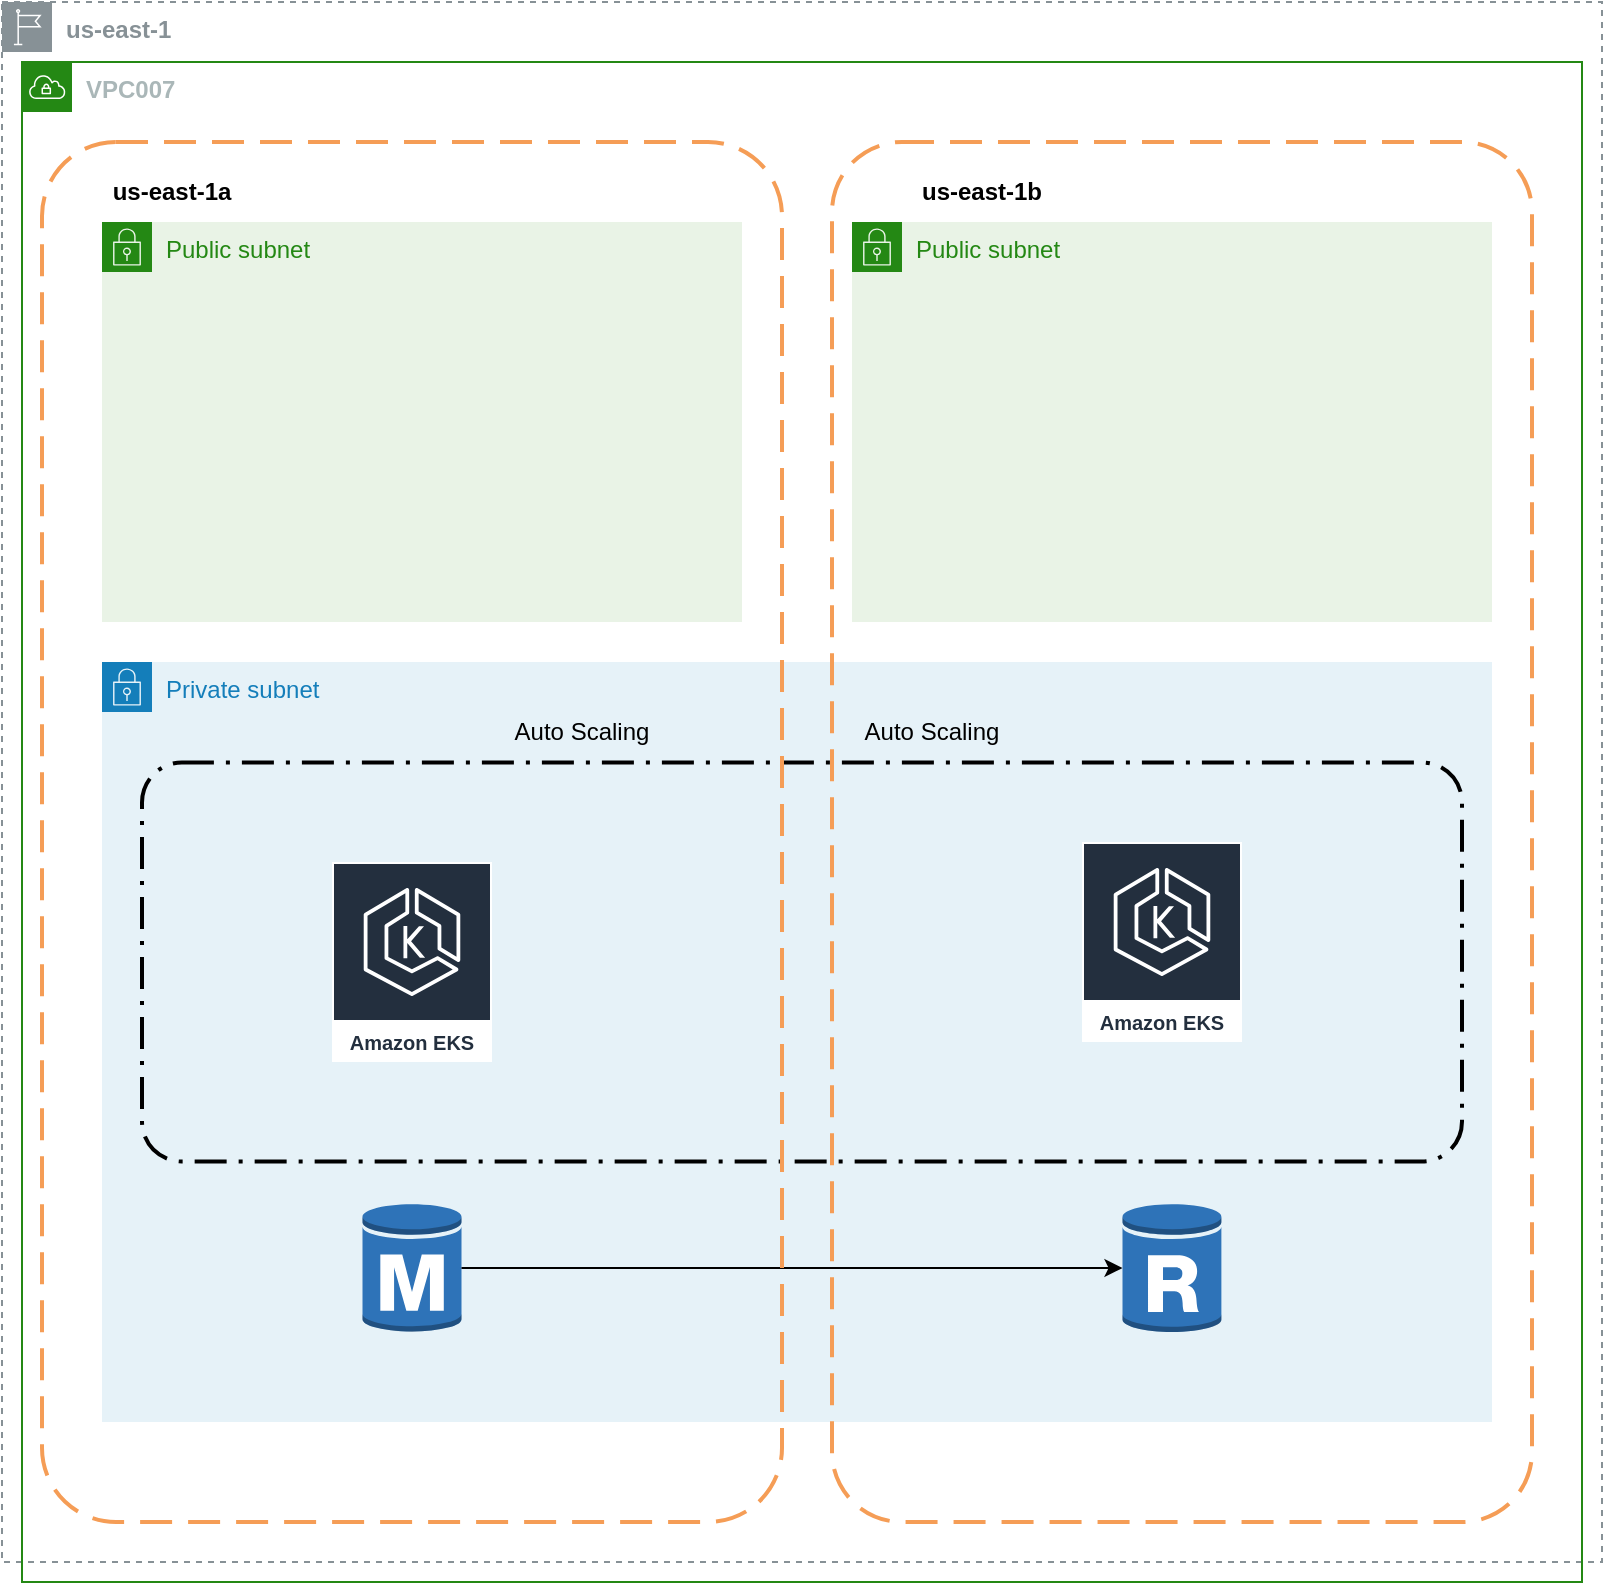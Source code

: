 <mxfile version="16.1.0" type="github">
  <diagram id="SR_4pRoGoDqsYM3gGltI" name="Page-1">
    <mxGraphModel dx="1002" dy="706" grid="1" gridSize="10" guides="1" tooltips="1" connect="1" arrows="1" fold="1" page="1" pageScale="1" pageWidth="850" pageHeight="1100" math="0" shadow="0">
      <root>
        <mxCell id="0" />
        <mxCell id="1" parent="0" />
        <mxCell id="BQqs-eVoa-7M6T6eeTgY-2" value="&lt;b&gt;us-east-1&lt;/b&gt;" style="sketch=0;outlineConnect=0;gradientColor=none;html=1;whiteSpace=wrap;fontSize=12;fontStyle=0;shape=mxgraph.aws4.group;grIcon=mxgraph.aws4.group_region;strokeColor=#879196;fillColor=none;verticalAlign=top;align=left;spacingLeft=30;fontColor=#879196;dashed=1;shadow=0;" vertex="1" parent="1">
          <mxGeometry x="10" y="10" width="800" height="780" as="geometry" />
        </mxCell>
        <mxCell id="BQqs-eVoa-7M6T6eeTgY-3" value="&lt;b&gt;VPC007&lt;/b&gt;" style="points=[[0,0],[0.25,0],[0.5,0],[0.75,0],[1,0],[1,0.25],[1,0.5],[1,0.75],[1,1],[0.75,1],[0.5,1],[0.25,1],[0,1],[0,0.75],[0,0.5],[0,0.25]];outlineConnect=0;gradientColor=none;html=1;whiteSpace=wrap;fontSize=12;fontStyle=0;container=1;pointerEvents=0;collapsible=0;recursiveResize=0;shape=mxgraph.aws4.group;grIcon=mxgraph.aws4.group_vpc;strokeColor=#248814;fillColor=none;verticalAlign=top;align=left;spacingLeft=30;fontColor=#AAB7B8;dashed=0;" vertex="1" parent="1">
          <mxGeometry x="20" y="40" width="780" height="760" as="geometry" />
        </mxCell>
        <mxCell id="BQqs-eVoa-7M6T6eeTgY-17" value="Private subnet" style="points=[[0,0],[0.25,0],[0.5,0],[0.75,0],[1,0],[1,0.25],[1,0.5],[1,0.75],[1,1],[0.75,1],[0.5,1],[0.25,1],[0,1],[0,0.75],[0,0.5],[0,0.25]];outlineConnect=0;gradientColor=none;html=1;whiteSpace=wrap;fontSize=12;fontStyle=0;container=1;pointerEvents=0;collapsible=0;recursiveResize=0;shape=mxgraph.aws4.group;grIcon=mxgraph.aws4.group_security_group;grStroke=0;strokeColor=#147EBA;fillColor=#E6F2F8;verticalAlign=top;align=left;spacingLeft=30;fontColor=#147EBA;dashed=0;shadow=0;" vertex="1" parent="BQqs-eVoa-7M6T6eeTgY-3">
          <mxGeometry x="425" y="300" width="310" height="380" as="geometry" />
        </mxCell>
        <mxCell id="BQqs-eVoa-7M6T6eeTgY-20" value="" style="outlineConnect=0;dashed=0;verticalLabelPosition=bottom;verticalAlign=top;align=center;html=1;shape=mxgraph.aws3.rds_db_instance_read_replica;fillColor=#2E73B8;gradientColor=none;shadow=0;" vertex="1" parent="BQqs-eVoa-7M6T6eeTgY-17">
          <mxGeometry x="125.25" y="270" width="49.5" height="66" as="geometry" />
        </mxCell>
        <mxCell id="BQqs-eVoa-7M6T6eeTgY-14" value="Private subnet" style="points=[[0,0],[0.25,0],[0.5,0],[0.75,0],[1,0],[1,0.25],[1,0.5],[1,0.75],[1,1],[0.75,1],[0.5,1],[0.25,1],[0,1],[0,0.75],[0,0.5],[0,0.25]];outlineConnect=0;gradientColor=none;html=1;whiteSpace=wrap;fontSize=12;fontStyle=0;container=1;pointerEvents=0;collapsible=0;recursiveResize=0;shape=mxgraph.aws4.group;grIcon=mxgraph.aws4.group_security_group;grStroke=0;strokeColor=#147EBA;fillColor=#E6F2F8;verticalAlign=top;align=left;spacingLeft=30;fontColor=#147EBA;dashed=0;shadow=0;" vertex="1" parent="BQqs-eVoa-7M6T6eeTgY-3">
          <mxGeometry x="40" y="300" width="680" height="380" as="geometry" />
        </mxCell>
        <mxCell id="BQqs-eVoa-7M6T6eeTgY-19" value="" style="outlineConnect=0;dashed=0;verticalLabelPosition=bottom;verticalAlign=top;align=center;html=1;shape=mxgraph.aws3.rds_db_instance;fillColor=#2E73B8;gradientColor=none;shadow=0;" vertex="1" parent="BQqs-eVoa-7M6T6eeTgY-14">
          <mxGeometry x="130.25" y="270" width="49.5" height="66" as="geometry" />
        </mxCell>
        <mxCell id="BQqs-eVoa-7M6T6eeTgY-24" value="" style="rounded=1;arcSize=10;dashed=1;fillColor=none;gradientColor=none;dashPattern=8 3 1 3;strokeWidth=2;shadow=0;" vertex="1" parent="BQqs-eVoa-7M6T6eeTgY-14">
          <mxGeometry x="20" y="50.25" width="660" height="199.5" as="geometry" />
        </mxCell>
        <mxCell id="BQqs-eVoa-7M6T6eeTgY-26" value="Auto Scaling" style="text;html=1;strokeColor=none;fillColor=none;align=center;verticalAlign=middle;whiteSpace=wrap;rounded=0;shadow=0;" vertex="1" parent="BQqs-eVoa-7M6T6eeTgY-14">
          <mxGeometry x="160" y="20.25" width="510" height="30" as="geometry" />
        </mxCell>
        <mxCell id="BQqs-eVoa-7M6T6eeTgY-11" value="&lt;b&gt;us-east-1a&lt;/b&gt;" style="text;html=1;strokeColor=none;fillColor=none;align=center;verticalAlign=middle;whiteSpace=wrap;rounded=0;shadow=0;" vertex="1" parent="BQqs-eVoa-7M6T6eeTgY-3">
          <mxGeometry x="30" y="50" width="90" height="30" as="geometry" />
        </mxCell>
        <mxCell id="BQqs-eVoa-7M6T6eeTgY-12" value="&lt;b&gt;us-east-1b&lt;/b&gt;" style="text;html=1;strokeColor=none;fillColor=none;align=center;verticalAlign=middle;whiteSpace=wrap;rounded=0;shadow=0;" vertex="1" parent="BQqs-eVoa-7M6T6eeTgY-3">
          <mxGeometry x="440" y="50" width="80" height="30" as="geometry" />
        </mxCell>
        <mxCell id="BQqs-eVoa-7M6T6eeTgY-16" value="Public subnet" style="points=[[0,0],[0.25,0],[0.5,0],[0.75,0],[1,0],[1,0.25],[1,0.5],[1,0.75],[1,1],[0.75,1],[0.5,1],[0.25,1],[0,1],[0,0.75],[0,0.5],[0,0.25]];outlineConnect=0;gradientColor=none;html=1;whiteSpace=wrap;fontSize=12;fontStyle=0;container=1;pointerEvents=0;collapsible=0;recursiveResize=0;shape=mxgraph.aws4.group;grIcon=mxgraph.aws4.group_security_group;grStroke=0;strokeColor=#248814;fillColor=#E9F3E6;verticalAlign=top;align=left;spacingLeft=30;fontColor=#248814;dashed=0;shadow=0;" vertex="1" parent="BQqs-eVoa-7M6T6eeTgY-3">
          <mxGeometry x="40" y="80" width="320" height="200" as="geometry" />
        </mxCell>
        <mxCell id="BQqs-eVoa-7M6T6eeTgY-18" value="Public subnet" style="points=[[0,0],[0.25,0],[0.5,0],[0.75,0],[1,0],[1,0.25],[1,0.5],[1,0.75],[1,1],[0.75,1],[0.5,1],[0.25,1],[0,1],[0,0.75],[0,0.5],[0,0.25]];outlineConnect=0;gradientColor=none;html=1;whiteSpace=wrap;fontSize=12;fontStyle=0;container=1;pointerEvents=0;collapsible=0;recursiveResize=0;shape=mxgraph.aws4.group;grIcon=mxgraph.aws4.group_security_group;grStroke=0;strokeColor=#248814;fillColor=#E9F3E6;verticalAlign=top;align=left;spacingLeft=30;fontColor=#248814;dashed=0;shadow=0;" vertex="1" parent="BQqs-eVoa-7M6T6eeTgY-3">
          <mxGeometry x="415" y="80" width="320" height="200" as="geometry" />
        </mxCell>
        <mxCell id="BQqs-eVoa-7M6T6eeTgY-21" style="edgeStyle=orthogonalEdgeStyle;rounded=0;orthogonalLoop=1;jettySize=auto;html=1;" edge="1" parent="BQqs-eVoa-7M6T6eeTgY-3" source="BQqs-eVoa-7M6T6eeTgY-19" target="BQqs-eVoa-7M6T6eeTgY-20">
          <mxGeometry relative="1" as="geometry" />
        </mxCell>
        <mxCell id="BQqs-eVoa-7M6T6eeTgY-22" value="Amazon EKS" style="sketch=0;outlineConnect=0;fontColor=#232F3E;gradientColor=none;strokeColor=#ffffff;fillColor=#232F3E;dashed=0;verticalLabelPosition=middle;verticalAlign=bottom;align=center;html=1;whiteSpace=wrap;fontSize=10;fontStyle=1;spacing=3;shape=mxgraph.aws4.productIcon;prIcon=mxgraph.aws4.eks;shadow=0;" vertex="1" parent="BQqs-eVoa-7M6T6eeTgY-3">
          <mxGeometry x="155" y="400" width="80" height="100" as="geometry" />
        </mxCell>
        <mxCell id="BQqs-eVoa-7M6T6eeTgY-23" value="Amazon EKS" style="sketch=0;outlineConnect=0;fontColor=#232F3E;gradientColor=none;strokeColor=#ffffff;fillColor=#232F3E;dashed=0;verticalLabelPosition=middle;verticalAlign=bottom;align=center;html=1;whiteSpace=wrap;fontSize=10;fontStyle=1;spacing=3;shape=mxgraph.aws4.productIcon;prIcon=mxgraph.aws4.eks;shadow=0;" vertex="1" parent="BQqs-eVoa-7M6T6eeTgY-3">
          <mxGeometry x="530" y="390" width="80" height="100" as="geometry" />
        </mxCell>
        <mxCell id="BQqs-eVoa-7M6T6eeTgY-5" value="" style="rounded=1;arcSize=10;dashed=1;strokeColor=#F59D56;fillColor=none;gradientColor=none;dashPattern=8 4;strokeWidth=2;" vertex="1" parent="BQqs-eVoa-7M6T6eeTgY-3">
          <mxGeometry x="405" y="40" width="350" height="690" as="geometry" />
        </mxCell>
        <mxCell id="BQqs-eVoa-7M6T6eeTgY-4" value="" style="rounded=1;arcSize=10;dashed=1;strokeColor=#F59D56;fillColor=none;gradientColor=none;dashPattern=8 4;strokeWidth=2;" vertex="1" parent="BQqs-eVoa-7M6T6eeTgY-3">
          <mxGeometry x="10" y="40" width="370" height="690" as="geometry" />
        </mxCell>
        <mxCell id="BQqs-eVoa-7M6T6eeTgY-25" value="" style="outlineConnect=0;dashed=0;verticalLabelPosition=bottom;verticalAlign=top;align=center;html=1;shape=mxgraph.aws3.rds_db_instance_read_replica;fillColor=#2E73B8;gradientColor=none;shadow=0;" vertex="1" parent="BQqs-eVoa-7M6T6eeTgY-3">
          <mxGeometry x="550.25" y="570" width="49.5" height="66" as="geometry" />
        </mxCell>
        <mxCell id="BQqs-eVoa-7M6T6eeTgY-27" value="Auto Scaling" style="text;html=1;strokeColor=none;fillColor=none;align=center;verticalAlign=middle;whiteSpace=wrap;rounded=0;shadow=0;" vertex="1" parent="BQqs-eVoa-7M6T6eeTgY-3">
          <mxGeometry x="220" y="320" width="120" height="30" as="geometry" />
        </mxCell>
      </root>
    </mxGraphModel>
  </diagram>
</mxfile>
